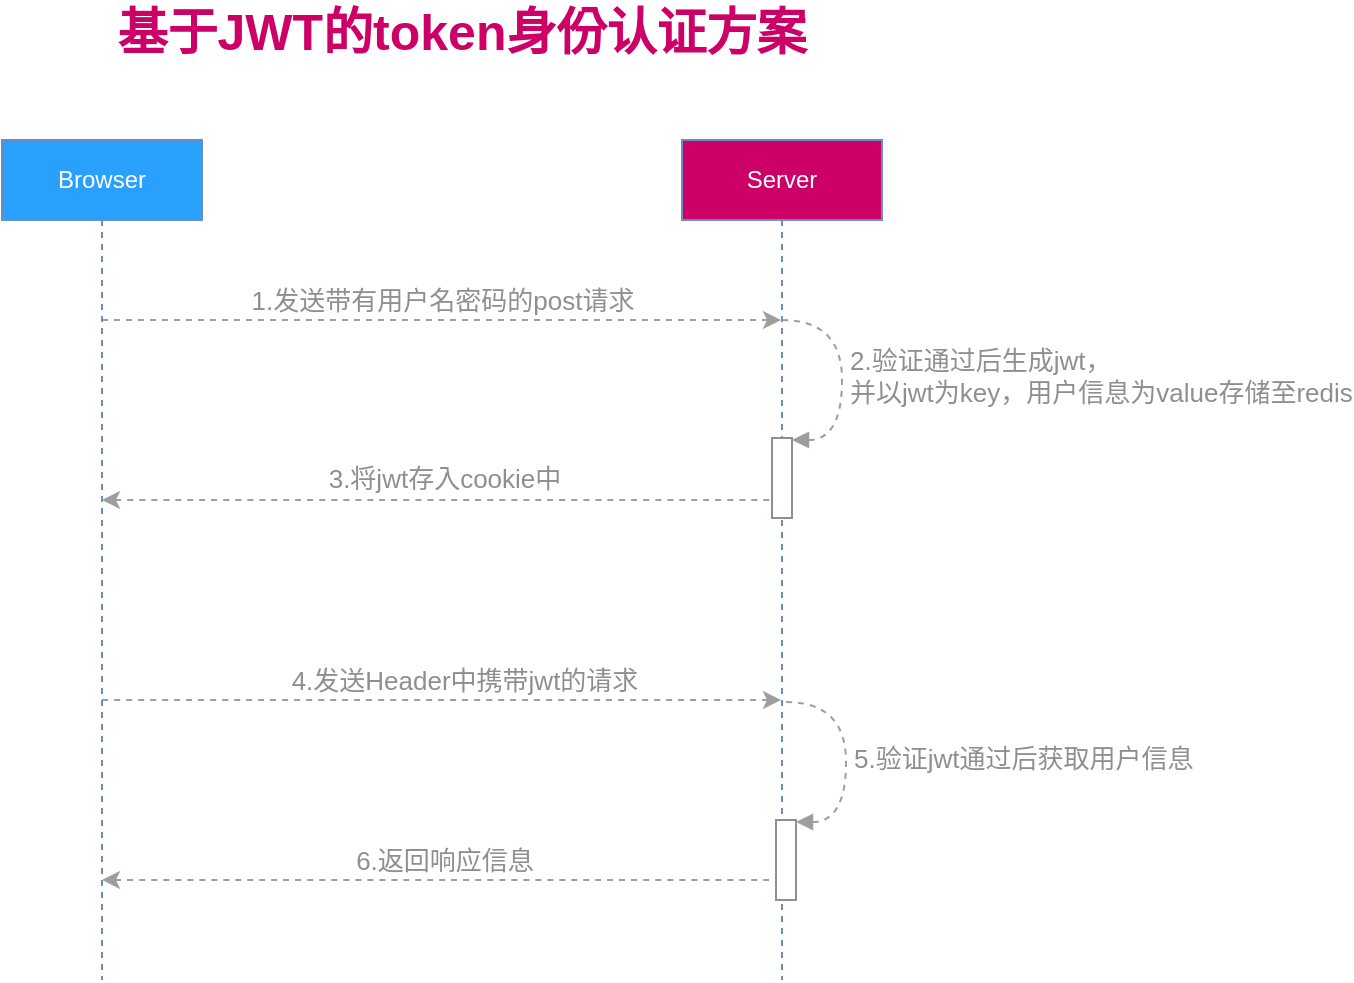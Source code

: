 <mxfile version="20.5.1" type="github">
  <diagram id="5Tx3TCXnyt9OSKzZZrrE" name="第 1 页">
    <mxGraphModel dx="1422" dy="762" grid="0" gridSize="10" guides="1" tooltips="1" connect="1" arrows="1" fold="1" page="1" pageScale="1" pageWidth="827" pageHeight="1169" math="0" shadow="0">
      <root>
        <mxCell id="0" />
        <mxCell id="1" parent="0" />
        <mxCell id="flxkLxOHi36lx1edua9F-4" style="edgeStyle=orthogonalEdgeStyle;rounded=0;orthogonalLoop=1;jettySize=auto;html=1;fontSize=25;fontColor=#CC0066;dashed=1;strokeColor=#9E9E9E;" edge="1" parent="1" source="flxkLxOHi36lx1edua9F-1" target="flxkLxOHi36lx1edua9F-2">
          <mxGeometry relative="1" as="geometry">
            <Array as="points">
              <mxPoint x="360" y="200" />
              <mxPoint x="360" y="200" />
            </Array>
          </mxGeometry>
        </mxCell>
        <mxCell id="flxkLxOHi36lx1edua9F-5" value="1.发送带有用户名密码的post请求" style="edgeLabel;html=1;align=center;verticalAlign=middle;resizable=0;points=[];fontSize=13;fontColor=#8F8F8F;" vertex="1" connectable="0" parent="flxkLxOHi36lx1edua9F-4">
          <mxGeometry x="-0.274" relative="1" as="geometry">
            <mxPoint x="47" y="-10" as="offset" />
          </mxGeometry>
        </mxCell>
        <mxCell id="flxkLxOHi36lx1edua9F-12" style="edgeStyle=orthogonalEdgeStyle;curved=1;rounded=0;orthogonalLoop=1;jettySize=auto;html=1;dashed=1;strokeColor=#9E9E9E;fontSize=13;fontColor=#8F8F8F;" edge="1" parent="1" source="flxkLxOHi36lx1edua9F-1" target="flxkLxOHi36lx1edua9F-2">
          <mxGeometry relative="1" as="geometry">
            <Array as="points">
              <mxPoint x="370" y="390" />
              <mxPoint x="370" y="390" />
            </Array>
          </mxGeometry>
        </mxCell>
        <mxCell id="flxkLxOHi36lx1edua9F-13" value="4.发送Header中携带jwt的请求" style="edgeLabel;html=1;align=center;verticalAlign=middle;resizable=0;points=[];fontSize=13;fontColor=#8F8F8F;" vertex="1" connectable="0" parent="flxkLxOHi36lx1edua9F-12">
          <mxGeometry x="0.073" y="3" relative="1" as="geometry">
            <mxPoint x="-1" y="-7" as="offset" />
          </mxGeometry>
        </mxCell>
        <mxCell id="flxkLxOHi36lx1edua9F-1" value="Browser" style="shape=umlLifeline;perimeter=lifelinePerimeter;whiteSpace=wrap;html=1;container=1;collapsible=0;recursiveResize=0;outlineConnect=0;fillColor=#28A0FC;strokeColor=#6c8ebf;fontColor=#FFFFFF;" vertex="1" parent="1">
          <mxGeometry x="140" y="110" width="100" height="420" as="geometry" />
        </mxCell>
        <mxCell id="flxkLxOHi36lx1edua9F-10" style="edgeStyle=orthogonalEdgeStyle;curved=1;rounded=0;orthogonalLoop=1;jettySize=auto;html=1;dashed=1;strokeColor=#9E9E9E;fontSize=13;fontColor=#8F8F8F;" edge="1" parent="1" source="flxkLxOHi36lx1edua9F-2" target="flxkLxOHi36lx1edua9F-1">
          <mxGeometry relative="1" as="geometry">
            <Array as="points">
              <mxPoint x="390" y="290" />
              <mxPoint x="390" y="290" />
            </Array>
          </mxGeometry>
        </mxCell>
        <mxCell id="flxkLxOHi36lx1edua9F-11" value="3.将jwt存入cookie中" style="edgeLabel;html=1;align=center;verticalAlign=middle;resizable=0;points=[];fontSize=13;fontColor=#8F8F8F;" vertex="1" connectable="0" parent="flxkLxOHi36lx1edua9F-10">
          <mxGeometry x="-0.138" relative="1" as="geometry">
            <mxPoint x="-22" y="-11" as="offset" />
          </mxGeometry>
        </mxCell>
        <mxCell id="flxkLxOHi36lx1edua9F-16" style="edgeStyle=orthogonalEdgeStyle;curved=1;rounded=0;orthogonalLoop=1;jettySize=auto;html=1;dashed=1;strokeColor=#9E9E9E;fontSize=13;fontColor=#8F8F8F;" edge="1" parent="1" source="flxkLxOHi36lx1edua9F-2" target="flxkLxOHi36lx1edua9F-1">
          <mxGeometry relative="1" as="geometry">
            <Array as="points">
              <mxPoint x="370" y="480" />
              <mxPoint x="370" y="480" />
            </Array>
          </mxGeometry>
        </mxCell>
        <mxCell id="flxkLxOHi36lx1edua9F-17" value="6.返回响应信息" style="edgeLabel;html=1;align=center;verticalAlign=middle;resizable=0;points=[];fontSize=13;fontColor=#8F8F8F;" vertex="1" connectable="0" parent="flxkLxOHi36lx1edua9F-16">
          <mxGeometry x="-0.121" relative="1" as="geometry">
            <mxPoint x="-20" y="-10" as="offset" />
          </mxGeometry>
        </mxCell>
        <mxCell id="flxkLxOHi36lx1edua9F-2" value="Server" style="shape=umlLifeline;perimeter=lifelinePerimeter;whiteSpace=wrap;html=1;container=1;collapsible=0;recursiveResize=0;outlineConnect=0;fillColor=#CC0066;strokeColor=#6c8ebf;fontColor=#FFFFFF;" vertex="1" parent="1">
          <mxGeometry x="480" y="110" width="100" height="420" as="geometry" />
        </mxCell>
        <mxCell id="flxkLxOHi36lx1edua9F-8" value="" style="html=1;points=[];perimeter=orthogonalPerimeter;fontSize=13;fontColor=#8F8F8F;fillColor=#FFFFFF;strokeColor=#8F8F8F;" vertex="1" parent="flxkLxOHi36lx1edua9F-2">
          <mxGeometry x="45" y="149" width="10" height="40" as="geometry" />
        </mxCell>
        <mxCell id="flxkLxOHi36lx1edua9F-9" value="2.验证通过后生成jwt，&lt;br&gt;并以jwt为key，用户信息为value存储至redis" style="edgeStyle=orthogonalEdgeStyle;html=1;align=left;spacingLeft=2;endArrow=block;rounded=0;entryX=1;entryY=0;dashed=1;strokeColor=#9E9E9E;fontSize=13;fontColor=#8F8F8F;curved=1;" edge="1" parent="flxkLxOHi36lx1edua9F-2">
          <mxGeometry relative="1" as="geometry">
            <mxPoint x="50" y="90" as="sourcePoint" />
            <Array as="points">
              <mxPoint x="80" y="90" />
              <mxPoint x="80" y="150" />
            </Array>
            <mxPoint x="55" y="150" as="targetPoint" />
          </mxGeometry>
        </mxCell>
        <mxCell id="flxkLxOHi36lx1edua9F-14" value="" style="html=1;points=[];perimeter=orthogonalPerimeter;fontSize=13;fontColor=#8F8F8F;fillColor=#FFFFFF;strokeColor=#8F8F8F;" vertex="1" parent="flxkLxOHi36lx1edua9F-2">
          <mxGeometry x="47" y="340" width="10" height="40" as="geometry" />
        </mxCell>
        <mxCell id="flxkLxOHi36lx1edua9F-15" value="5.验证jwt通过后获取用户信息" style="edgeStyle=orthogonalEdgeStyle;html=1;align=left;spacingLeft=2;endArrow=block;rounded=0;entryX=1;entryY=0;dashed=1;strokeColor=#9E9E9E;fontSize=13;fontColor=#8F8F8F;curved=1;" edge="1" parent="flxkLxOHi36lx1edua9F-2">
          <mxGeometry relative="1" as="geometry">
            <mxPoint x="52" y="281" as="sourcePoint" />
            <Array as="points">
              <mxPoint x="82" y="281" />
              <mxPoint x="82" y="341" />
            </Array>
            <mxPoint x="57" y="341" as="targetPoint" />
          </mxGeometry>
        </mxCell>
        <mxCell id="flxkLxOHi36lx1edua9F-3" value="基于JWT的token身份认证方案" style="text;html=1;strokeColor=none;fillColor=none;align=center;verticalAlign=middle;whiteSpace=wrap;rounded=0;fontColor=#CC0066;fontSize=25;fontStyle=1" vertex="1" parent="1">
          <mxGeometry x="190" y="40" width="360" height="30" as="geometry" />
        </mxCell>
      </root>
    </mxGraphModel>
  </diagram>
</mxfile>
